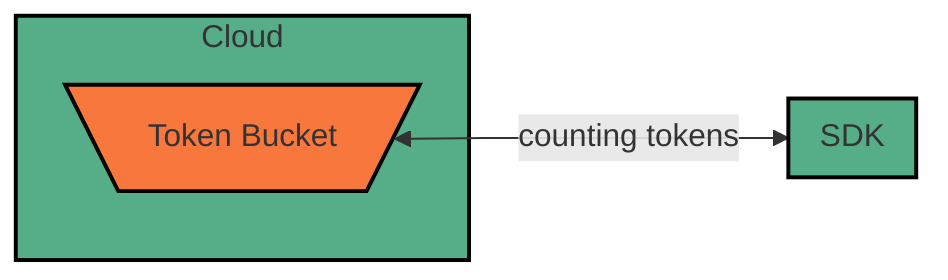 flowchart LR
classDef TokenBucket fill:#F8773D,stroke:#000000,stroke-width:2px;
classDef Service fill:#56AE89,stroke:#000000,stroke-width:2px;

subgraph Cloud
TB[\Token Bucket/]
class TB TokenBucket
end
class Cloud Service

TB <-- "counting tokens" --> SDK

  subgraph "SDK"
  end
  class SDK Service